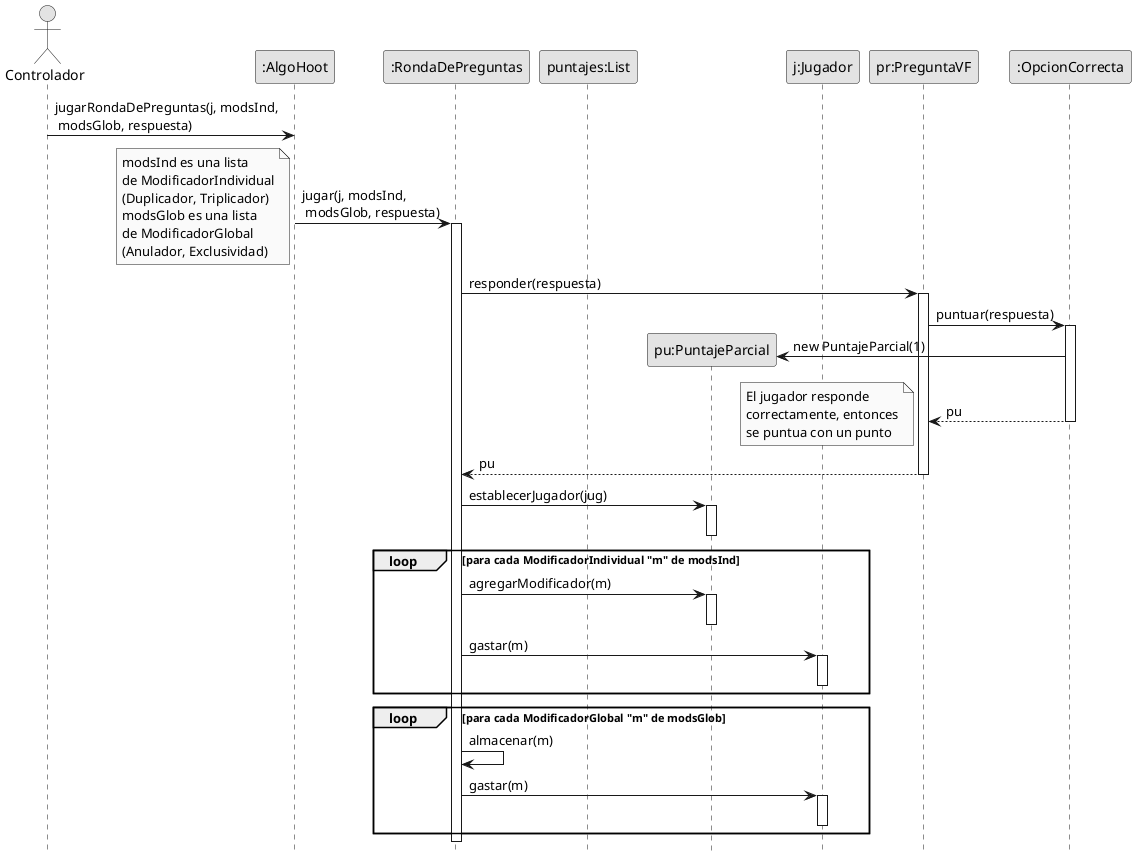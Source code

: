 @startuml jugarRondaDePreguntas
skinparam monochrome true
hide footbox
skinparam classAttributeIconSize 0


actor "Controlador" as cr
participant ":AlgoHoot" as ah

participant ":RondaDePreguntas" as rp
participant "puntajes:List" as puntajes
participant "pu:PuntajeParcial" as pu
participant "j:Jugador" as j
participant "pr:PreguntaVF" as pr
participant ":OpcionCorrecta" as oc



cr -> ah: jugarRondaDePreguntas(j, modsInd,\n modsGlob, respuesta)
ah -> rp: jugar(j, modsInd,\n modsGlob, respuesta)
note left
    modsInd es una lista
    de ModificadorIndividual
    (Duplicador, Triplicador)
    modsGlob es una lista
    de ModificadorGlobal
    (Anulador, Exclusividad)
endnote
activate rp
    rp -> pr: responder(respuesta)
        activate pr
            pr -> oc: puntuar(respuesta)
            create pu
            activate oc
                oc -> pu: new PuntajeParcial(1)
                pr <-- oc: pu
                note left
                    El jugador responde
                    correctamente, entonces
                    se puntua con un punto
                endnote
            deactivate oc
        pr --> rp: pu
        deactivate pr

    rp -> pu: establecerJugador(jug)
    activate pu
    deactivate pu
    loop para cada ModificadorIndividual "m" de modsInd
        rp -> pu :agregarModificador(m)
        activate pu
        deactivate pu

        rp -> j: gastar(m)
        activate j
        deactivate j

    end
    loop para cada ModificadorGlobal "m" de modsGlob
            rp -> rp: almacenar(m)
            rp -> j: gastar(m)
            activate j
            deactivate j

        end


@enduml